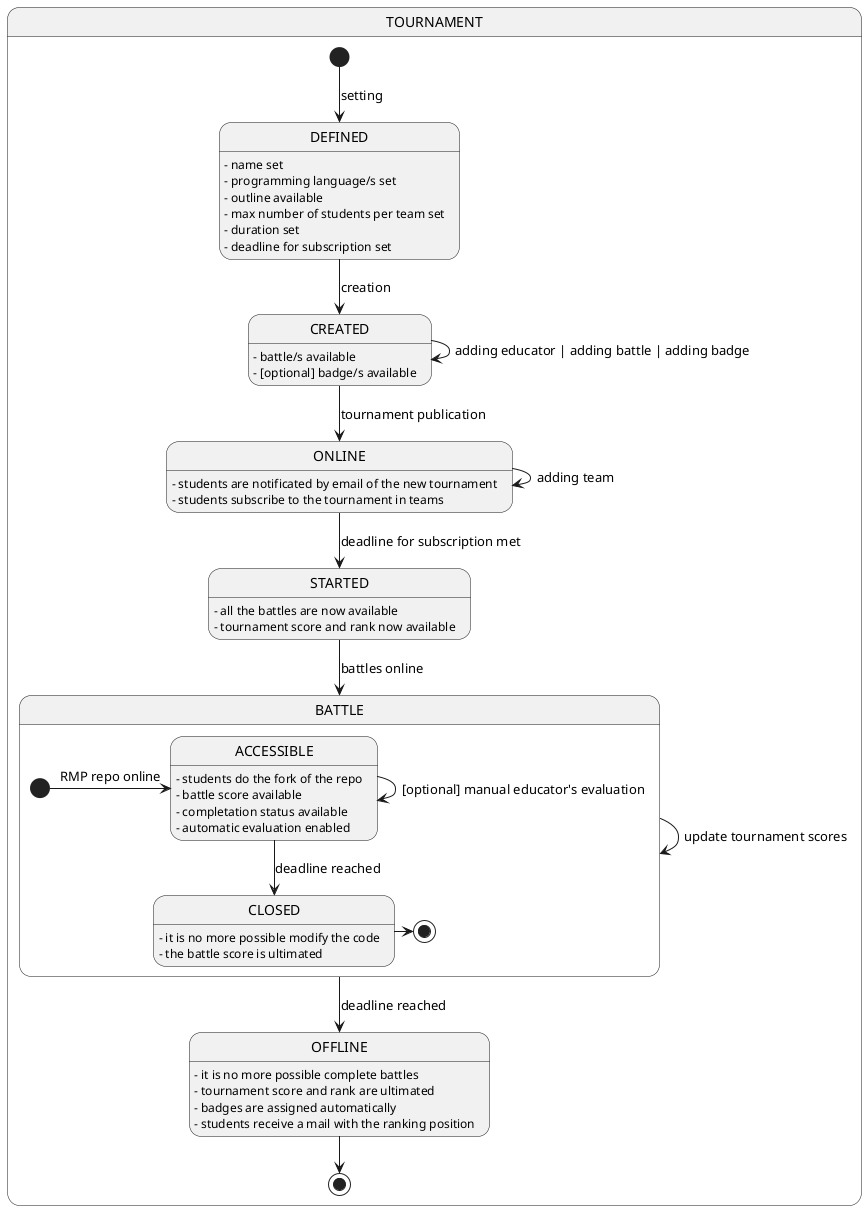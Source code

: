 @startuml
state TOURNAMENT{
    [*] --> DEFINED: setting

    DEFINED: - name set
    DEFINED: - programming language/s set
    DEFINED: - outline available
    DEFINED: - max number of students per team set
    DEFINED: - duration set
    DEFINED: - deadline for subscription set

    DEFINED --> CREATED: creation

    CREATED: - battle/s available
    CREATED: - [optional] badge/s available

    CREATED --> CREATED: adding educator | adding battle | adding badge

    'CREATED --> CREATED: adding educator
    'CREATED -[HIDDEN]-> CREATED: GIMMESPACEE
    'CREATED --> CREATED: adding battle
    'CREATED -[HIDDEN]-> CREATED: GIMMESPACEE
    'CREATED --> CREATED: adding badge

    CREATED --> ONLINE: tournament publication

    ONLINE: - students are notificated by email of the new tournament
    ONLINE: - students subscribe to the tournament in teams
    ONLINE --> ONLINE: adding team

    ONLINE --> STARTED: deadline for subscription met

    STARTED: - all the battles are now available
    STARTED: - tournament score and rank now available

    STARTED --> BATTLE: battles online

    state BATTLE{
        [*] -> ACCESSIBLE: RMP repo online

        ACCESSIBLE: - students do the fork of the repo
        ACCESSIBLE: - battle score available
        ACCESSIBLE: - completation status available
        ACCESSIBLE: - automatic evaluation enabled

        ACCESSIBLE -> ACCESSIBLE: [optional] manual educator's evaluation

        ACCESSIBLE --> CLOSED: deadline reached

        CLOSED: - it is no more possible modify the code
        CLOSED: - the battle score is ultimated

        CLOSED -> [*]
    }

    BATTLE --> BATTLE: update tournament scores

    BATTLE --> OFFLINE: deadline reached

    OFFLINE: - it is no more possible complete battles
    OFFLINE: - tournament score and rank are ultimated
    OFFLINE: - badges are assigned automatically
    OFFLINE: - students receive a mail with the ranking position

    OFFLINE --> [*]
}

@enduml